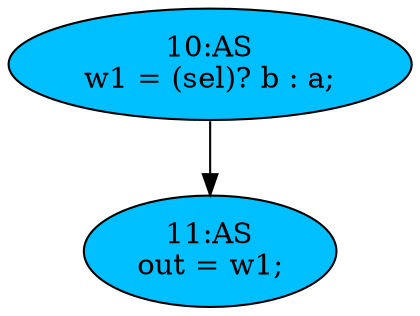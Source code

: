 strict digraph "compose( ,  )" {
	node [label="\N"];
	"11:AS"	[ast="<pyverilog.vparser.ast.Assign object at 0x7f555a3e33d0>",
		def_var="['out']",
		fillcolor=deepskyblue,
		label="11:AS
out = w1;",
		statements="[]",
		style=filled,
		typ=Assign,
		use_var="['w1']"];
	"10:AS"	[ast="<pyverilog.vparser.ast.Assign object at 0x7f555a396910>",
		def_var="['w1']",
		fillcolor=deepskyblue,
		label="10:AS
w1 = (sel)? b : a;",
		statements="[]",
		style=filled,
		typ=Assign,
		use_var="['sel', 'b', 'a']"];
	"10:AS" -> "11:AS";
}
